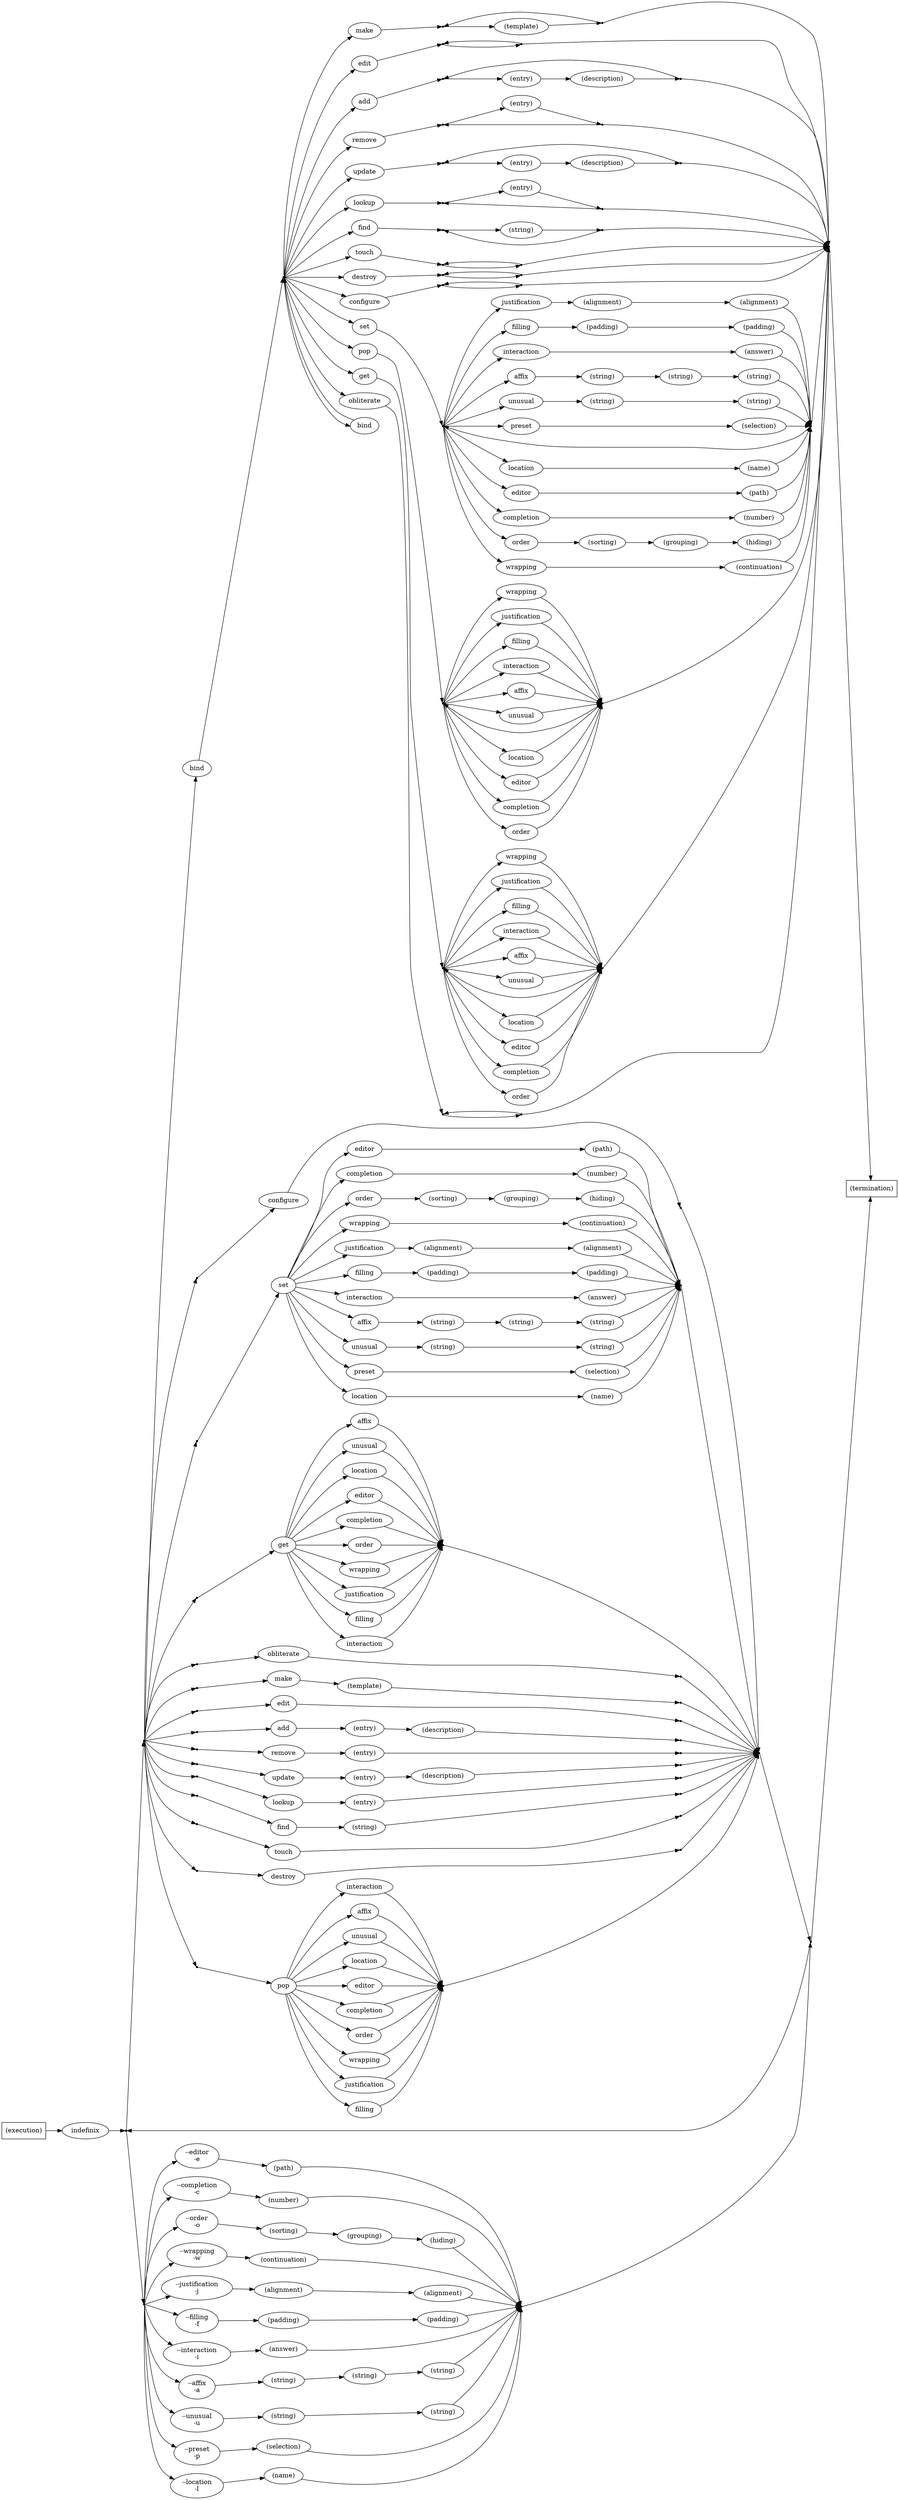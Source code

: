 digraph states {
	graph                                      [rankdir = LR,
	                                            overlap = false,
	                                            dpi = 48]

	execution                                  [label = "(execution)",
	                                            shape = box]
	main                                       [label = "indefinix"]
	IN                                         [shape = point]
	OUT                                        [shape = point]
	command_IN                                 [shape = point]
	command_OUT                                [shape = point]
	flag_IN                                    [shape = point]
	flag_OUT                                   [shape = point]
	configure_IN                               [shape = point]
	configure_OUT                              [shape = point]
	set_IN                                     [shape = point]
	set_OUT                                    [shape = point]
	pop_IN                                     [shape = point]
	pop_OUT                                    [shape = point]
	get_IN                                     [shape = point]
	get_OUT                                    [shape = point]
	obliterate_IN                              [shape = point]
	obliterate_OUT                             [shape = point]
	make_IN                                    [shape = point]
	make_OUT                                   [shape = point]
	edit_IN                                    [shape = point]
	edit_OUT                                   [shape = point]
	add_IN                                     [shape = point]
	add_OUT                                    [shape = point]
	remove_IN                                  [shape = point]
	remove_OUT                                 [shape = point]
	update_IN                                  [shape = point]
	update_OUT                                 [shape = point]
	lookup_IN                                  [shape = point]
	lookup_OUT                                 [shape = point]
	find_IN                                    [shape = point]
	find_OUT                                   [shape = point]
	touch_IN                                   [shape = point]
	touch_OUT                                  [shape = point]
	destroy_IN                                 [shape = point]
	destroy_OUT                                [shape = point]
	bind_IN                                    [shape = point]
	bind_OUT                                   [shape = point]
	bind_configure_IN                          [shape = point]
	bind_configure_OUT                         [shape = point]
	bind_set_IN                                [shape = point]
	bind_set_OUT                               [shape = point]
	bind_pop_IN                                [shape = point]
	bind_pop_OUT                               [shape = point]
	bind_get_IN                                [shape = point]
	bind_get_OUT                               [shape = point]
	bind_obliterate_IN                         [shape = point]
	bind_obliterate_OUT                        [shape = point]
	bind_make_IN                               [shape = point]
	bind_make_OUT                              [shape = point]
	bind_edit_IN                               [shape = point]
	bind_edit_OUT                              [shape = point]
	bind_add_IN                                [shape = point]
	bind_add_OUT                               [shape = point]
	bind_remove_IN                             [shape = point]
	bind_remove_OUT                            [shape = point]
	bind_update_IN                             [shape = point]
	bind_update_OUT                            [shape = point]
	bind_lookup_IN                             [shape = point]
	bind_lookup_OUT                            [shape = point]
	bind_find_IN                               [shape = point]
	bind_find_OUT                              [shape = point]
	bind_touch_IN                              [shape = point]
	bind_touch_OUT                             [shape = point]
	bind_destroy_IN                            [shape = point]
	bind_destroy_OUT                           [shape = point]
	termination                                [label = "(termination)",
	                                            shape = box]
	subgraph _cluster_command {
		configure                                  [label = "configure"]
		set                                        [label = "set"]
		pop                                        [label = "pop"]
		get                                        [label = "get"]
		obliterate                                 [label = "obliterate"]
		make                                       [label = "make"]
		edit                                       [label = "edit"]
		add                                        [label = "add"]
		remove                                     [label = "remove"]
		update                                     [label = "update"]
		lookup                                     [label = "lookup"]
		find                                       [label = "find"]
		touch                                      [label = "touch"]
		destroy                                    [label = "destroy"]
		bind                                       [label = "bind"]
	}
	subgraph _cluster_parameter {
		make_template                              [label = "(template)"]
		add_entry                                  [label = "(entry)"]
		add_entry_description                      [label = "(description)"]
		remove_entry                               [label = "(entry)"]
		update_entry                               [label = "(entry)"]
		update_entry_description                   [label = "(description)"]
		lookup_entry                               [label = "(entry)"]
		find_string                                [label = "(string)"]
	}
	subgraph _cluster_key {
		set_location                               [label = "location"]
		set_editor                                 [label = "editor"]
		set_completion                             [label = "completion"]
		set_order                                  [label = "order"]
		set_wrapping                               [label = "wrapping"]
		set_justification                          [label = "justification"]
		set_filling                                [label = "filling"]
		set_interaction                            [label = "interaction"]
		set_affix                                  [label = "affix"]
		set_unusual                                [label = "unusual"]
		set_preset                                 [label = "preset"]
		pop_location                               [label = "location"]
		pop_editor                                 [label = "editor"]
		pop_completion                             [label = "completion"]
		pop_order                                  [label = "order"]
		pop_wrapping                               [label = "wrapping"]
		pop_justification                          [label = "justification"]
		pop_filling                                [label = "filling"]
		pop_interaction                            [label = "interaction"]
		pop_affix                                  [label = "affix"]
		pop_unusual                                [label = "unusual"]
		get_location                               [label = "location"]
		get_editor                                 [label = "editor"]
		get_completion                             [label = "completion"]
		get_order                                  [label = "order"]
		get_wrapping                               [label = "wrapping"]
		get_justification                          [label = "justification"]
		get_filling                                [label = "filling"]
		get_interaction                            [label = "interaction"]
		get_affix                                  [label = "affix"]
		get_unusual                                [label = "unusual"]
	}
	subgraph _cluster_value {
		set_location_name                          [label = "(name)"]
		set_editor_path                            [label = "(path)"]
		set_completion_number                      [label = "(number)"]
		set_order_sorting                          [label = "(sorting)"]
		set_order_sorting_grouping                 [label = "(grouping)"]
		set_order_sorting_grouping_hiding          [label = "(hiding)"]
		set_wrapping_continuation                  [label = "(continuation)"]
		set_justification_alignment                [label = "(alignment)"]
		set_justification_alignment_alignment      [label = "(alignment)"]
		set_filling_padding                        [label = "(padding)"]
		set_filling_padding_padding                [label = "(padding)"]
		set_interaction_answer                     [label = "(answer)"]
		set_affix_string                           [label = "(string)"]
		set_affix_string_string                    [label = "(string)"]
		set_affix_string_string_string             [label = "(string)"]
		set_unusual_string                         [label = "(string)"]
		set_unusual_string_string                  [label = "(string)"]
		set_preset_selection                       [label = "(selection)"]
	}
	subgraph _cluster_bound_command {
		bind_configure                             [label = "configure"]
		bind_set                                   [label = "set"]
		bind_pop                                   [label = "pop"]
		bind_get                                   [label = "get"]
		bind_obliterate                            [label = "obliterate"]
		bind_make                                  [label = "make"]
		bind_edit                                  [label = "edit"]
		bind_add                                   [label = "add"]
		bind_remove                                [label = "remove"]
		bind_update                                [label = "update"]
		bind_lookup                                [label = "lookup"]
		bind_find                                  [label = "find"]
		bind_touch                                 [label = "touch"]
		bind_destroy                               [label = "destroy"]
		bind_bind                                  [label = "bind"]
	}
	subgraph _cluster_bound_parameter {
		bind_make_template                         [label = "(template)"]
		bind_add_entry                             [label = "(entry)"]
		bind_add_entry_description                 [label = "(description)"]
		bind_remove_entry                          [label = "(entry)"]
		bind_update_entry                          [label = "(entry)"]
		bind_update_entry_description              [label = "(description)"]
		bind_lookup_entry                          [label = "(entry)"]
		bind_find_string                           [label = "(string)"]
	}
	subgraph _cluster_bound_key {
		bind_set_location                          [label = "location"]
		bind_set_editor                            [label = "editor"]
		bind_set_completion                        [label = "completion"]
		bind_set_order                             [label = "order"]
		bind_set_wrapping                          [label = "wrapping"]
		bind_set_justification                     [label = "justification"]
		bind_set_filling                           [label = "filling"]
		bind_set_interaction                       [label = "interaction"]
		bind_set_affix                             [label = "affix"]
		bind_set_unusual                           [label = "unusual"]
		bind_set_preset                            [label = "preset"]
		bind_pop_location                          [label = "location"]
		bind_pop_editor                            [label = "editor"]
		bind_pop_completion                        [label = "completion"]
		bind_pop_order                             [label = "order"]
		bind_pop_wrapping                          [label = "wrapping"]
		bind_pop_justification                     [label = "justification"]
		bind_pop_filling                           [label = "filling"]
		bind_pop_interaction                       [label = "interaction"]
		bind_pop_affix                             [label = "affix"]
		bind_pop_unusual                           [label = "unusual"]
		bind_get_location                          [label = "location"]
		bind_get_editor                            [label = "editor"]
		bind_get_completion                        [label = "completion"]
		bind_get_order                             [label = "order"]
		bind_get_wrapping                          [label = "wrapping"]
		bind_get_justification                     [label = "justification"]
		bind_get_filling                           [label = "filling"]
		bind_get_interaction                       [label = "interaction"]
		bind_get_affix                             [label = "affix"]
		bind_get_unusual                           [label = "unusual"]
	}
	subgraph _cluster_bound_value {
		bind_set_location_name                     [label = "(name)"]
		bind_set_editor_path                       [label = "(path)"]
		bind_set_completion_number                 [label = "(number)"]
		bind_set_order_sorting                     [label = "(sorting)"]
		bind_set_order_sorting_grouping            [label = "(grouping)"]
		bind_set_order_sorting_grouping_hiding     [label = "(hiding)"]
		bind_set_wrapping_continuation             [label = "(continuation)"]
		bind_set_justification_alignment           [label = "(alignment)"]
		bind_set_justification_alignment_alignment [label = "(alignment)"]
		bind_set_filling_padding                   [label = "(padding)"]
		bind_set_filling_padding_padding           [label = "(padding)"]
		bind_set_interaction_answer                [label = "(answer)"]
		bind_set_affix_string                      [label = "(string)"]
		bind_set_affix_string_string               [label = "(string)"]
		bind_set_affix_string_string_string        [label = "(string)"]
		bind_set_unusual_string                    [label = "(string)"]
		bind_set_unusual_string_string             [label = "(string)"]
		bind_set_preset_selection                  [label = "(selection)"]
	}
	subgraph _cluster_flag_key {
		flag_location                              [label = "--location\n-l"]
		flag_editor                                [label = "--editor\n-e"]
		flag_completion                            [label = "--completion\n-c"]
		flag_order                                 [label = "--order\n-o"]
		flag_wrapping                              [label = "--wrapping\n-w"]
		flag_justification                         [label = "--justification\n-j"]
		flag_filling                               [label = "--filling\n-f"]
		flag_interaction                           [label = "--interaction\n-i"]
		flag_affix                                 [label = "--affix\n-a"]
		flag_unusual                               [label = "--unusual\n-u"]
		flag_preset                                [label = "--preset\n-p"]
	}
	subgraph _cluster_flag_value {
		flag_location_name                         [label = "(name)"]
		flag_editor_path                           [label = "(path)"]
		flag_completion_number                     [label = "(number)"]
		flag_order_sorting                         [label = "(sorting)"]
		flag_order_sorting_grouping                [label = "(grouping)"]
		flag_order_sorting_grouping_hiding         [label = "(hiding)"]
		flag_wrapping_continuation                 [label = "(continuation)"]
		flag_justification_alignment               [label = "(alignment)"]
		flag_justification_alignment_alignment     [label = "(alignment)"]
		flag_filling_padding                       [label = "(padding)"]
		flag_filling_padding_padding               [label = "(padding)"]
		flag_interaction_answer                    [label = "(answer)"]
		flag_affix_string                          [label = "(string)"]
		flag_affix_string_string                   [label = "(string)"]
		flag_affix_string_string_string            [label = "(string)"]
		flag_unusual_string                        [label = "(string)"]
		flag_unusual_string_string                 [label = "(string)"]
		flag_preset_selection                      [label = "(selection)"]
	}

	execution                                  -> main
	main                                       -> IN
	IN                                         -> command_IN
	IN                                         -> flag_IN
	OUT                                        -> IN
	OUT                                        -> termination
	command_IN                                 -> configure_IN
	command_IN                                 -> set_IN
	command_IN                                 -> pop_IN
	command_IN                                 -> get_IN
	command_IN                                 -> obliterate_IN
	command_IN                                 -> make_IN
	command_IN                                 -> edit_IN
	command_IN                                 -> add_IN
	command_IN                                 -> remove_IN
	command_IN                                 -> update_IN
	command_IN                                 -> lookup_IN
	command_IN                                 -> find_IN
	command_IN                                 -> touch_IN
	command_IN                                 -> destroy_IN
	command_IN                                 -> bind
	command_OUT                                -> OUT
	configure_IN                               -> configure
	configure                                  -> configure_OUT
	configure_OUT                              -> command_OUT
	set_IN                                     -> set
	set                                        -> set_location
	set                                        -> set_editor
	set                                        -> set_completion
	set                                        -> set_order
	set                                        -> set_wrapping
	set                                        -> set_justification
	set                                        -> set_filling
	set                                        -> set_interaction
	set                                        -> set_affix
	set                                        -> set_unusual
	set                                        -> set_preset
	set_location                               -> set_location_name
	set_editor                                 -> set_editor_path
	set_completion                             -> set_completion_number
	set_order                                  -> set_order_sorting
	set_wrapping                               -> set_wrapping_continuation
	set_justification                          -> set_justification_alignment
	set_filling                                -> set_filling_padding
	set_interaction                            -> set_interaction_answer
	set_affix                                  -> set_affix_string
	set_unusual                                -> set_unusual_string
	set_preset                                 -> set_preset_selection
	set_location_name                          -> set_OUT
	set_editor_path                            -> set_OUT
	set_completion_number                      -> set_OUT
	set_order_sorting                          -> set_order_sorting_grouping
	set_order_sorting_grouping                 -> set_order_sorting_grouping_hiding
	set_order_sorting_grouping_hiding          -> set_OUT
	set_wrapping_continuation                  -> set_OUT
	set_justification_alignment                -> set_justification_alignment_alignment
	set_justification_alignment_alignment      -> set_OUT
	set_filling_padding                        -> set_filling_padding_padding
	set_filling_padding_padding                -> set_OUT
	set_interaction_answer                     -> set_OUT
	set_affix_string                           -> set_affix_string_string
	set_affix_string_string                    -> set_affix_string_string_string
	set_affix_string_string_string             -> set_OUT
	set_unusual_string                         -> set_unusual_string_string
	set_unusual_string_string                  -> set_OUT
	set_preset_selection                       -> set_OUT
	set_OUT                                    -> command_OUT
	pop_IN                                     -> pop
	pop                                        -> pop_location
	pop                                        -> pop_editor
	pop                                        -> pop_completion
	pop                                        -> pop_order
	pop                                        -> pop_wrapping
	pop                                        -> pop_justification
	pop                                        -> pop_filling
	pop                                        -> pop_interaction
	pop                                        -> pop_affix
	pop                                        -> pop_unusual
	pop_location                               -> pop_OUT
	pop_editor                                 -> pop_OUT
	pop_completion                             -> pop_OUT
	pop_order                                  -> pop_OUT
	pop_wrapping                               -> pop_OUT
	pop_justification                          -> pop_OUT
	pop_filling                                -> pop_OUT
	pop_interaction                            -> pop_OUT
	pop_affix                                  -> pop_OUT
	pop_unusual                                -> pop_OUT
	pop_OUT                                    -> command_OUT
	get_IN                                     -> get
	get_OUT                                    -> command_OUT
	get                                        -> get_location
	get                                        -> get_editor
	get                                        -> get_completion
	get                                        -> get_order
	get                                        -> get_wrapping
	get                                        -> get_justification
	get                                        -> get_filling
	get                                        -> get_interaction
	get                                        -> get_affix
	get                                        -> get_unusual
	get_location                               -> get_OUT
	get_editor                                 -> get_OUT
	get_completion                             -> get_OUT
	get_order                                  -> get_OUT
	get_wrapping                               -> get_OUT
	get_justification                          -> get_OUT
	get_filling                                -> get_OUT
	get_interaction                            -> get_OUT
	get_affix                                  -> get_OUT
	get_unusual                                -> get_OUT
	obliterate_IN                              -> obliterate
	obliterate                                 -> obliterate_OUT
	obliterate_OUT                             -> command_OUT
	make_IN                                    -> make
	make                                       -> make_template
	make_template                              -> make_OUT
	make_OUT                                   -> command_OUT
	edit_IN                                    -> edit
	edit                                       -> edit_OUT
	edit_OUT                                   -> command_OUT
	add_IN                                     -> add
	add                                        -> add_entry
	add_entry                                  -> add_entry_description
	add_entry_description                      -> add_OUT
	add_OUT                                    -> command_OUT
	remove_IN                                  -> remove
	remove                                     -> remove_entry
	remove_entry                               -> remove_OUT
	remove_OUT                                 -> command_OUT
	update_IN                                  -> update
	update                                     -> update_entry
	update_entry                               -> update_entry_description
	update_entry_description                   -> update_OUT
	update_OUT                                 -> command_OUT
	lookup_IN                                  -> lookup
	lookup                                     -> lookup_entry
	lookup_entry                               -> lookup_OUT
	lookup_OUT                                 -> command_OUT
	find_IN                                    -> find
	find                                       -> find_string
	find_string                                -> find_OUT
	find_OUT                                   -> command_OUT
	touch_IN                                   -> touch
	touch                                      -> touch_OUT
	touch_OUT                                  -> command_OUT
	destroy_IN                                 -> destroy
	destroy                                    -> destroy_OUT
	destroy_OUT                                -> command_OUT
	bind                                       -> bind_IN
	bind_IN                                    -> bind_configure
	bind_IN                                    -> bind_set
	bind_IN                                    -> bind_pop
	bind_IN                                    -> bind_get
	bind_IN                                    -> bind_obliterate
	bind_IN                                    -> bind_make
	bind_IN                                    -> bind_edit
	bind_IN                                    -> bind_add
	bind_IN                                    -> bind_remove
	bind_IN                                    -> bind_update
	bind_IN                                    -> bind_lookup
	bind_IN                                    -> bind_find
	bind_IN                                    -> bind_touch
	bind_IN                                    -> bind_destroy
	bind_IN                                    -> bind_bind
	bind_configure                             -> bind_configure_IN
	bind_configure_IN                          -> bind_configure_OUT
	bind_configure_OUT                         -> bind_configure_IN
	bind_configure_OUT                         -> bind_OUT
	bind_set                                   -> bind_set_IN
	bind_set_IN                                -> bind_set_location
	bind_set_IN                                -> bind_set_editor
	bind_set_IN                                -> bind_set_completion
	bind_set_IN                                -> bind_set_order
	bind_set_IN                                -> bind_set_wrapping
	bind_set_IN                                -> bind_set_justification
	bind_set_IN                                -> bind_set_filling
	bind_set_IN                                -> bind_set_interaction
	bind_set_IN                                -> bind_set_affix
	bind_set_IN                                -> bind_set_unusual
	bind_set_IN                                -> bind_set_preset
	bind_set_location                          -> bind_set_location_name
	bind_set_editor                            -> bind_set_editor_path
	bind_set_completion                        -> bind_set_completion_number
	bind_set_order                             -> bind_set_order_sorting
	bind_set_wrapping                          -> bind_set_wrapping_continuation
	bind_set_justification                     -> bind_set_justification_alignment
	bind_set_filling                           -> bind_set_filling_padding
	bind_set_interaction                       -> bind_set_interaction_answer
	bind_set_affix                             -> bind_set_affix_string
	bind_set_unusual                           -> bind_set_unusual_string
	bind_set_preset                            -> bind_set_preset_selection
	bind_set_location_name                     -> bind_set_OUT
	bind_set_editor_path                       -> bind_set_OUT
	bind_set_completion_number                 -> bind_set_OUT
	bind_set_order_sorting                     -> bind_set_order_sorting_grouping
	bind_set_order_sorting_grouping            -> bind_set_order_sorting_grouping_hiding
	bind_set_order_sorting_grouping_hiding     -> bind_set_OUT
	bind_set_wrapping_continuation             -> bind_set_OUT
	bind_set_justification_alignment           -> bind_set_justification_alignment_alignment
	bind_set_justification_alignment_alignment -> bind_set_OUT
	bind_set_filling_padding                   -> bind_set_filling_padding_padding
	bind_set_filling_padding_padding           -> bind_set_OUT
	bind_set_interaction_answer                -> bind_set_OUT
	bind_set_affix_string                      -> bind_set_affix_string_string
	bind_set_affix_string_string               -> bind_set_affix_string_string_string
	bind_set_affix_string_string_string        -> bind_set_OUT
	bind_set_unusual_string                    -> bind_set_unusual_string_string
	bind_set_unusual_string_string             -> bind_set_OUT
	bind_set_preset_selection                  -> bind_set_OUT
	bind_set_OUT                               -> bind_set_IN
	bind_set_OUT                               -> bind_OUT
	bind_pop                                   -> bind_pop_IN
	bind_pop_IN                                -> bind_pop_location
	bind_pop_IN                                -> bind_pop_editor
	bind_pop_IN                                -> bind_pop_completion
	bind_pop_IN                                -> bind_pop_order
	bind_pop_IN                                -> bind_pop_wrapping
	bind_pop_IN                                -> bind_pop_justification
	bind_pop_IN                                -> bind_pop_filling
	bind_pop_IN                                -> bind_pop_interaction
	bind_pop_IN                                -> bind_pop_affix
	bind_pop_IN                                -> bind_pop_unusual
	bind_pop_location                          -> bind_pop_OUT
	bind_pop_editor                            -> bind_pop_OUT
	bind_pop_completion                        -> bind_pop_OUT
	bind_pop_order                             -> bind_pop_OUT
	bind_pop_wrapping                          -> bind_pop_OUT
	bind_pop_justification                     -> bind_pop_OUT
	bind_pop_filling                           -> bind_pop_OUT
	bind_pop_interaction                       -> bind_pop_OUT
	bind_pop_affix                             -> bind_pop_OUT
	bind_pop_unusual                           -> bind_pop_OUT
	bind_pop_OUT                               -> bind_pop_IN
	bind_pop_OUT                               -> bind_OUT
	bind_get                                   -> bind_get_IN
	bind_get_IN                                -> bind_get_location
	bind_get_IN                                -> bind_get_editor
	bind_get_IN                                -> bind_get_completion
	bind_get_IN                                -> bind_get_order
	bind_get_IN                                -> bind_get_wrapping
	bind_get_IN                                -> bind_get_justification
	bind_get_IN                                -> bind_get_filling
	bind_get_IN                                -> bind_get_interaction
	bind_get_IN                                -> bind_get_affix
	bind_get_IN                                -> bind_get_unusual
	bind_get_location                          -> bind_get_OUT
	bind_get_editor                            -> bind_get_OUT
	bind_get_completion                        -> bind_get_OUT
	bind_get_order                             -> bind_get_OUT
	bind_get_wrapping                          -> bind_get_OUT
	bind_get_justification                     -> bind_get_OUT
	bind_get_filling                           -> bind_get_OUT
	bind_get_interaction                       -> bind_get_OUT
	bind_get_affix                             -> bind_get_OUT
	bind_get_unusual                           -> bind_get_OUT
	bind_get_OUT                               -> bind_get_IN
	bind_get_OUT                               -> bind_OUT
	bind_obliterate                            -> bind_obliterate_IN
	bind_obliterate_IN                         -> bind_obliterate_OUT
	bind_obliterate_OUT                        -> bind_obliterate_IN
	bind_obliterate_OUT                        -> bind_OUT
	bind_make                                  -> bind_make_IN
	bind_make_IN                               -> bind_make_template
	bind_make_template                         -> bind_make_OUT
	bind_make_OUT                              -> bind_make_IN
	bind_make_OUT                              -> bind_OUT
	bind_edit                                  -> bind_edit_IN
	bind_edit_IN                               -> bind_edit_OUT
	bind_edit_OUT                              -> bind_edit_IN
	bind_edit_OUT                              -> bind_OUT
	bind_add                                   -> bind_add_IN
	bind_add_IN                                -> bind_add_entry
	bind_add_entry                             -> bind_add_entry_description
	bind_add_entry_description                 -> bind_add_OUT
	bind_add_OUT                               -> bind_add_IN
	bind_add_OUT                               -> bind_OUT
	bind_remove                                -> bind_remove_IN
	bind_remove_IN                             -> bind_remove_entry
	bind_remove_entry                          -> bind_remove_OUT
	bind_remove_OUT                            -> bind_remove_IN
	bind_remove_OUT                            -> bind_OUT
	bind_update                                -> bind_update_IN
	bind_update_IN                             -> bind_update_entry
	bind_update_entry                          -> bind_update_entry_description
	bind_update_entry_description              -> bind_update_OUT
	bind_update_OUT                            -> bind_update_IN
	bind_update_OUT                            -> bind_OUT
	bind_lookup                                -> bind_lookup_IN
	bind_lookup_IN                             -> bind_lookup_entry
	bind_lookup_entry                          -> bind_lookup_OUT
	bind_lookup_OUT                            -> bind_lookup_IN
	bind_lookup_OUT                            -> bind_OUT
	bind_find                                  -> bind_find_IN
	bind_find_IN                               -> bind_find_string
	bind_find_string                           -> bind_find_OUT
	bind_find_OUT                              -> bind_find_IN
	bind_find_OUT                              -> bind_OUT
	bind_touch                                 -> bind_touch_IN
	bind_touch_IN                              -> bind_touch_OUT
	bind_touch_OUT                             -> bind_touch_IN
	bind_touch_OUT                             -> bind_OUT
	bind_destroy                               -> bind_destroy_IN
	bind_destroy_IN                            -> bind_destroy_OUT
	bind_destroy_OUT                           -> bind_destroy_IN
	bind_destroy_OUT                           -> bind_OUT
	bind_bind                                  -> bind_IN
	bind_OUT                                   -> termination
	flag_IN                                    -> flag_location
	flag_IN                                    -> flag_editor
	flag_IN                                    -> flag_completion
	flag_IN                                    -> flag_order
	flag_IN                                    -> flag_wrapping
	flag_IN                                    -> flag_justification
	flag_IN                                    -> flag_filling
	flag_IN                                    -> flag_interaction
	flag_IN                                    -> flag_affix
	flag_IN                                    -> flag_unusual
	flag_IN                                    -> flag_preset
	flag_OUT                                   -> OUT
	flag_location                              -> flag_location_name
	flag_editor                                -> flag_editor_path
	flag_completion                            -> flag_completion_number
	flag_order                                 -> flag_order_sorting
	flag_wrapping                              -> flag_wrapping_continuation
	flag_justification                         -> flag_justification_alignment
	flag_filling                               -> flag_filling_padding
	flag_interaction                           -> flag_interaction_answer
	flag_affix                                 -> flag_affix_string
	flag_unusual                               -> flag_unusual_string
	flag_preset                                -> flag_preset_selection
	flag_location_name                         -> flag_OUT
	flag_editor_path                           -> flag_OUT
	flag_completion_number                     -> flag_OUT
	flag_order_sorting                         -> flag_order_sorting_grouping
	flag_order_sorting_grouping                -> flag_order_sorting_grouping_hiding
	flag_order_sorting_grouping_hiding         -> flag_OUT
	flag_wrapping_continuation                 -> flag_OUT
	flag_justification_alignment               -> flag_justification_alignment_alignment
	flag_justification_alignment_alignment     -> flag_OUT
	flag_filling_padding                       -> flag_filling_padding_padding
	flag_filling_padding_padding               -> flag_OUT
	flag_interaction_answer                    -> flag_OUT
	flag_affix_string                          -> flag_affix_string_string
	flag_affix_string_string                   -> flag_affix_string_string_string
	flag_affix_string_string_string            -> flag_OUT
	flag_unusual_string                        -> flag_unusual_string_string
	flag_unusual_string_string                 -> flag_OUT
	flag_preset_selection                      -> flag_OUT
}
